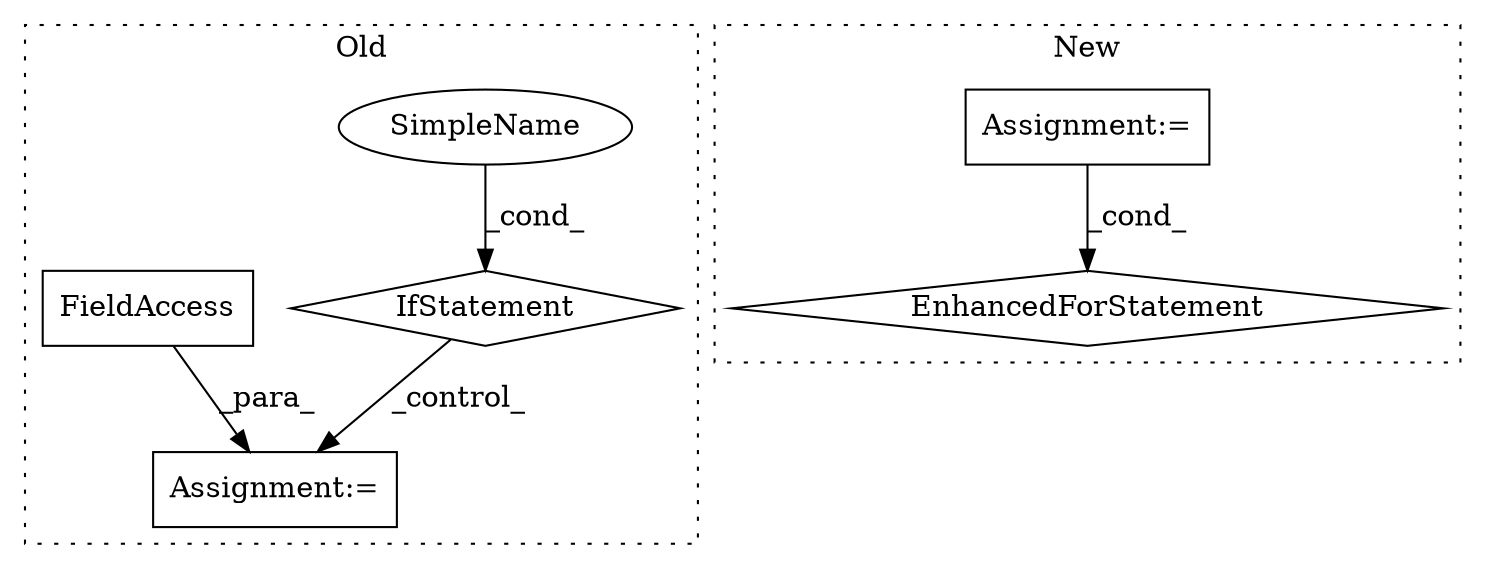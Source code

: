 digraph G {
subgraph cluster0 {
1 [label="IfStatement" a="25" s="13013,13032" l="4,2" shape="diamond"];
4 [label="Assignment:=" a="7" s="13049" l="1" shape="box"];
5 [label="SimpleName" a="42" s="" l="" shape="ellipse"];
6 [label="FieldAccess" a="22" s="13050" l="28" shape="box"];
label = "Old";
style="dotted";
}
subgraph cluster1 {
2 [label="EnhancedForStatement" a="70" s="13516,13643" l="84,2" shape="diamond"];
3 [label="Assignment:=" a="7" s="13470" l="1" shape="box"];
label = "New";
style="dotted";
}
1 -> 4 [label="_control_"];
3 -> 2 [label="_cond_"];
5 -> 1 [label="_cond_"];
6 -> 4 [label="_para_"];
}